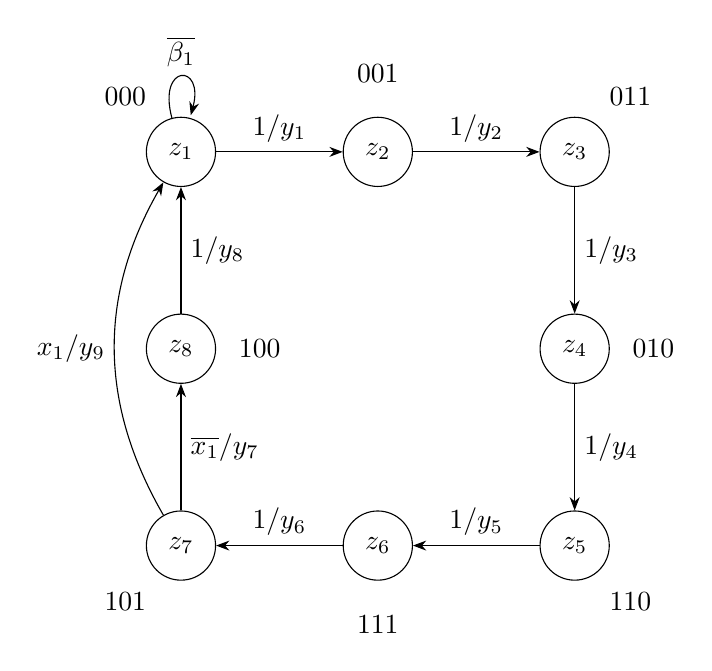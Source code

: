 \begin{tikzpicture}[node distance = 2.5cm, on grid, auto, >=Stealth]
	%%% Nodes
	\node [state] (Z_1) {$z_1$};
	\node [state] (Z_2) [right = of Z_1] {$z_2$};
	\node [state] (Z_3) [right = of Z_2] {$z_3$};
	\node [state] (Z_4) [below = of Z_3] {$z_4$};
	\node [state] (Z_5) [below = of Z_4] {$z_5$};
	\node [state] (Z_6) [left  = of Z_5] {$z_6$};
	\node [state] (Z_7) [left  = of Z_6] {$z_7$};
	\node [state] (Z_8) [above = of Z_7] {$z_8$};
	% \node [state] (Z_9) [left  = of Z_8] {$Z_9$};
	
	%%% Transitions
	\path[-Stealth] (Z_1) edge node {$1 / y_1$} (Z_2)
	                      edge [loop above] node {$\overline{\beta_1}$} ()
	                (Z_2) edge node {$1 / y_2$} (Z_3)
	                (Z_3) edge node {$1 / y_3$} (Z_4)
	                (Z_4) edge node {$1 / y_4$} (Z_5)
	                (Z_5) edge node [above] {$1 / y_5$} (Z_6)
	                (Z_6) edge node [above] {$1 / y_6$} (Z_7)
	                (Z_7) edge node [right] {$\overline{x_1} / y_7$} (Z_8)
	                (Z_8) edge node [right] {$1 / y_8$} (Z_1)
	                % (Z_9) edge node [right] {$1 / y_9$} (Z_1)
	                (Z_7) edge [bend left = 30] node [left] {$x_1 / y_9$} (Z_1);
					
	%%% Vertex numbers
	\node (numZ_1) [above left  = 1cm of Z_1] {$000$};
	\node (numZ_2) [above = 1cm of Z_2]       {$001$};
	\node (numZ_3) [above right = 1cm of Z_3] {$011$};
	\node (numZ_4) [right = 1cm of Z_4]       {$010$};
	\node (numZ_5) [below right = 1cm of Z_5] {$110$};
	\node (numZ_6) [below = 1cm of Z_6]       {$111$};
	\node (numZ_7) [below left = 1cm of Z_7]  {$101$};
	\node (numZ_8) [right = 1cm of Z_8]       {$100$};
\end{tikzpicture}